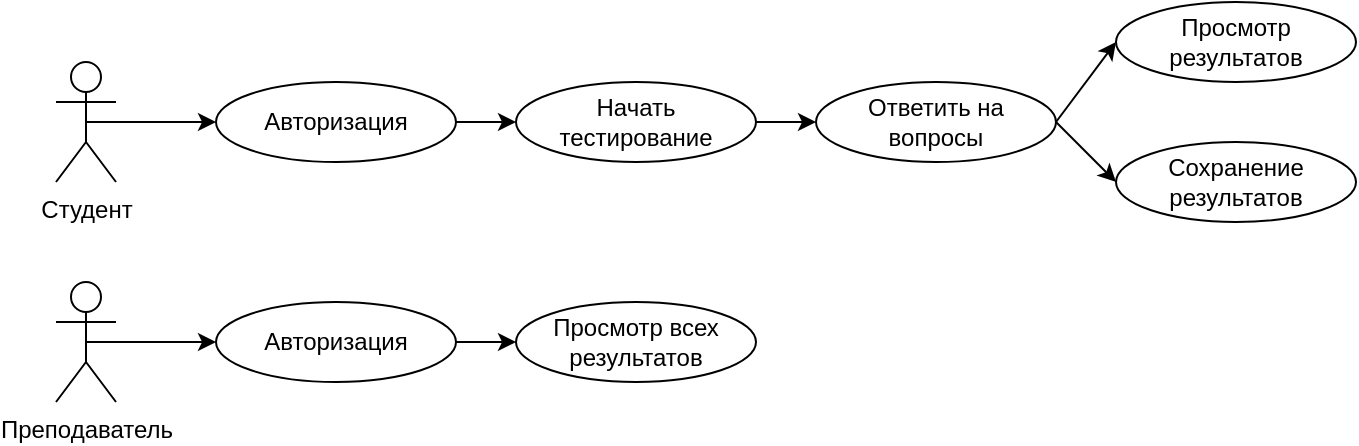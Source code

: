 <mxfile version="13.1.3" type="device"><diagram id="vwLRKMsMeono4rhwIGfI" name="Page-1"><mxGraphModel dx="1102" dy="618" grid="1" gridSize="10" guides="1" tooltips="1" connect="1" arrows="1" fold="1" page="1" pageScale="1" pageWidth="850" pageHeight="1100" math="0" shadow="0"><root><mxCell id="0"/><mxCell id="1" parent="0"/><mxCell id="vmiKmNa73FHO5nA_eiyf-1" value="Студент" style="shape=umlActor;verticalLabelPosition=bottom;labelBackgroundColor=#ffffff;verticalAlign=top;html=1;outlineConnect=0;" vertex="1" parent="1"><mxGeometry x="120" y="60" width="30" height="60" as="geometry"/></mxCell><mxCell id="vmiKmNa73FHO5nA_eiyf-4" value="Авторизация" style="ellipse;whiteSpace=wrap;html=1;" vertex="1" parent="1"><mxGeometry x="200" y="70" width="120" height="40" as="geometry"/></mxCell><mxCell id="vmiKmNa73FHO5nA_eiyf-5" value="" style="endArrow=classic;html=1;exitX=0.5;exitY=0.5;exitDx=0;exitDy=0;exitPerimeter=0;entryX=0;entryY=0.5;entryDx=0;entryDy=0;" edge="1" parent="1" source="vmiKmNa73FHO5nA_eiyf-1" target="vmiKmNa73FHO5nA_eiyf-4"><mxGeometry width="50" height="50" relative="1" as="geometry"><mxPoint x="400" y="40" as="sourcePoint"/><mxPoint x="450" y="-10" as="targetPoint"/></mxGeometry></mxCell><mxCell id="vmiKmNa73FHO5nA_eiyf-6" value="Начать тестирование" style="ellipse;whiteSpace=wrap;html=1;" vertex="1" parent="1"><mxGeometry x="350" y="70" width="120" height="40" as="geometry"/></mxCell><mxCell id="vmiKmNa73FHO5nA_eiyf-7" value="" style="endArrow=classic;html=1;exitX=1;exitY=0.5;exitDx=0;exitDy=0;entryX=0;entryY=0.5;entryDx=0;entryDy=0;" edge="1" parent="1" source="vmiKmNa73FHO5nA_eiyf-4" target="vmiKmNa73FHO5nA_eiyf-6"><mxGeometry width="50" height="50" relative="1" as="geometry"><mxPoint x="400" y="40" as="sourcePoint"/><mxPoint x="450" y="-10" as="targetPoint"/></mxGeometry></mxCell><mxCell id="vmiKmNa73FHO5nA_eiyf-8" value="Ответить на вопросы" style="ellipse;whiteSpace=wrap;html=1;" vertex="1" parent="1"><mxGeometry x="500" y="70" width="120" height="40" as="geometry"/></mxCell><mxCell id="vmiKmNa73FHO5nA_eiyf-9" value="" style="endArrow=classic;html=1;exitX=1;exitY=0.5;exitDx=0;exitDy=0;entryX=0;entryY=0.5;entryDx=0;entryDy=0;" edge="1" parent="1" source="vmiKmNa73FHO5nA_eiyf-6" target="vmiKmNa73FHO5nA_eiyf-8"><mxGeometry width="50" height="50" relative="1" as="geometry"><mxPoint x="400" y="40" as="sourcePoint"/><mxPoint x="450" y="-10" as="targetPoint"/></mxGeometry></mxCell><mxCell id="vmiKmNa73FHO5nA_eiyf-10" value="Просмотр результатов" style="ellipse;whiteSpace=wrap;html=1;" vertex="1" parent="1"><mxGeometry x="650" y="30" width="120" height="40" as="geometry"/></mxCell><mxCell id="vmiKmNa73FHO5nA_eiyf-11" value="Сохранение результатов" style="ellipse;whiteSpace=wrap;html=1;" vertex="1" parent="1"><mxGeometry x="650" y="100" width="120" height="40" as="geometry"/></mxCell><mxCell id="vmiKmNa73FHO5nA_eiyf-12" value="" style="endArrow=classic;html=1;exitX=1;exitY=0.5;exitDx=0;exitDy=0;entryX=0;entryY=0.5;entryDx=0;entryDy=0;" edge="1" parent="1" source="vmiKmNa73FHO5nA_eiyf-8" target="vmiKmNa73FHO5nA_eiyf-11"><mxGeometry width="50" height="50" relative="1" as="geometry"><mxPoint x="400" y="40" as="sourcePoint"/><mxPoint x="450" y="-10" as="targetPoint"/></mxGeometry></mxCell><mxCell id="vmiKmNa73FHO5nA_eiyf-13" value="" style="endArrow=classic;html=1;exitX=1;exitY=0.5;exitDx=0;exitDy=0;entryX=0;entryY=0.5;entryDx=0;entryDy=0;" edge="1" parent="1" source="vmiKmNa73FHO5nA_eiyf-8" target="vmiKmNa73FHO5nA_eiyf-10"><mxGeometry width="50" height="50" relative="1" as="geometry"><mxPoint x="400" y="40" as="sourcePoint"/><mxPoint x="450" y="-10" as="targetPoint"/></mxGeometry></mxCell><mxCell id="vmiKmNa73FHO5nA_eiyf-14" value="Преподаватель" style="shape=umlActor;verticalLabelPosition=bottom;labelBackgroundColor=#ffffff;verticalAlign=top;html=1;outlineConnect=0;" vertex="1" parent="1"><mxGeometry x="120" y="170" width="30" height="60" as="geometry"/></mxCell><mxCell id="vmiKmNa73FHO5nA_eiyf-15" value="Авторизация" style="ellipse;whiteSpace=wrap;html=1;" vertex="1" parent="1"><mxGeometry x="200" y="180" width="120" height="40" as="geometry"/></mxCell><mxCell id="vmiKmNa73FHO5nA_eiyf-16" value="" style="endArrow=classic;html=1;exitX=0.5;exitY=0.5;exitDx=0;exitDy=0;exitPerimeter=0;entryX=0;entryY=0.5;entryDx=0;entryDy=0;" edge="1" parent="1" source="vmiKmNa73FHO5nA_eiyf-14" target="vmiKmNa73FHO5nA_eiyf-15"><mxGeometry width="50" height="50" relative="1" as="geometry"><mxPoint x="400" y="140" as="sourcePoint"/><mxPoint x="450" y="90" as="targetPoint"/></mxGeometry></mxCell><mxCell id="vmiKmNa73FHO5nA_eiyf-17" value="Просмотр всех результатов" style="ellipse;whiteSpace=wrap;html=1;" vertex="1" parent="1"><mxGeometry x="350" y="180" width="120" height="40" as="geometry"/></mxCell><mxCell id="vmiKmNa73FHO5nA_eiyf-18" value="" style="endArrow=classic;html=1;exitX=1;exitY=0.5;exitDx=0;exitDy=0;entryX=0;entryY=0.5;entryDx=0;entryDy=0;" edge="1" parent="1" source="vmiKmNa73FHO5nA_eiyf-15" target="vmiKmNa73FHO5nA_eiyf-17"><mxGeometry width="50" height="50" relative="1" as="geometry"><mxPoint x="400" y="140" as="sourcePoint"/><mxPoint x="450" y="90" as="targetPoint"/></mxGeometry></mxCell></root></mxGraphModel></diagram></mxfile>